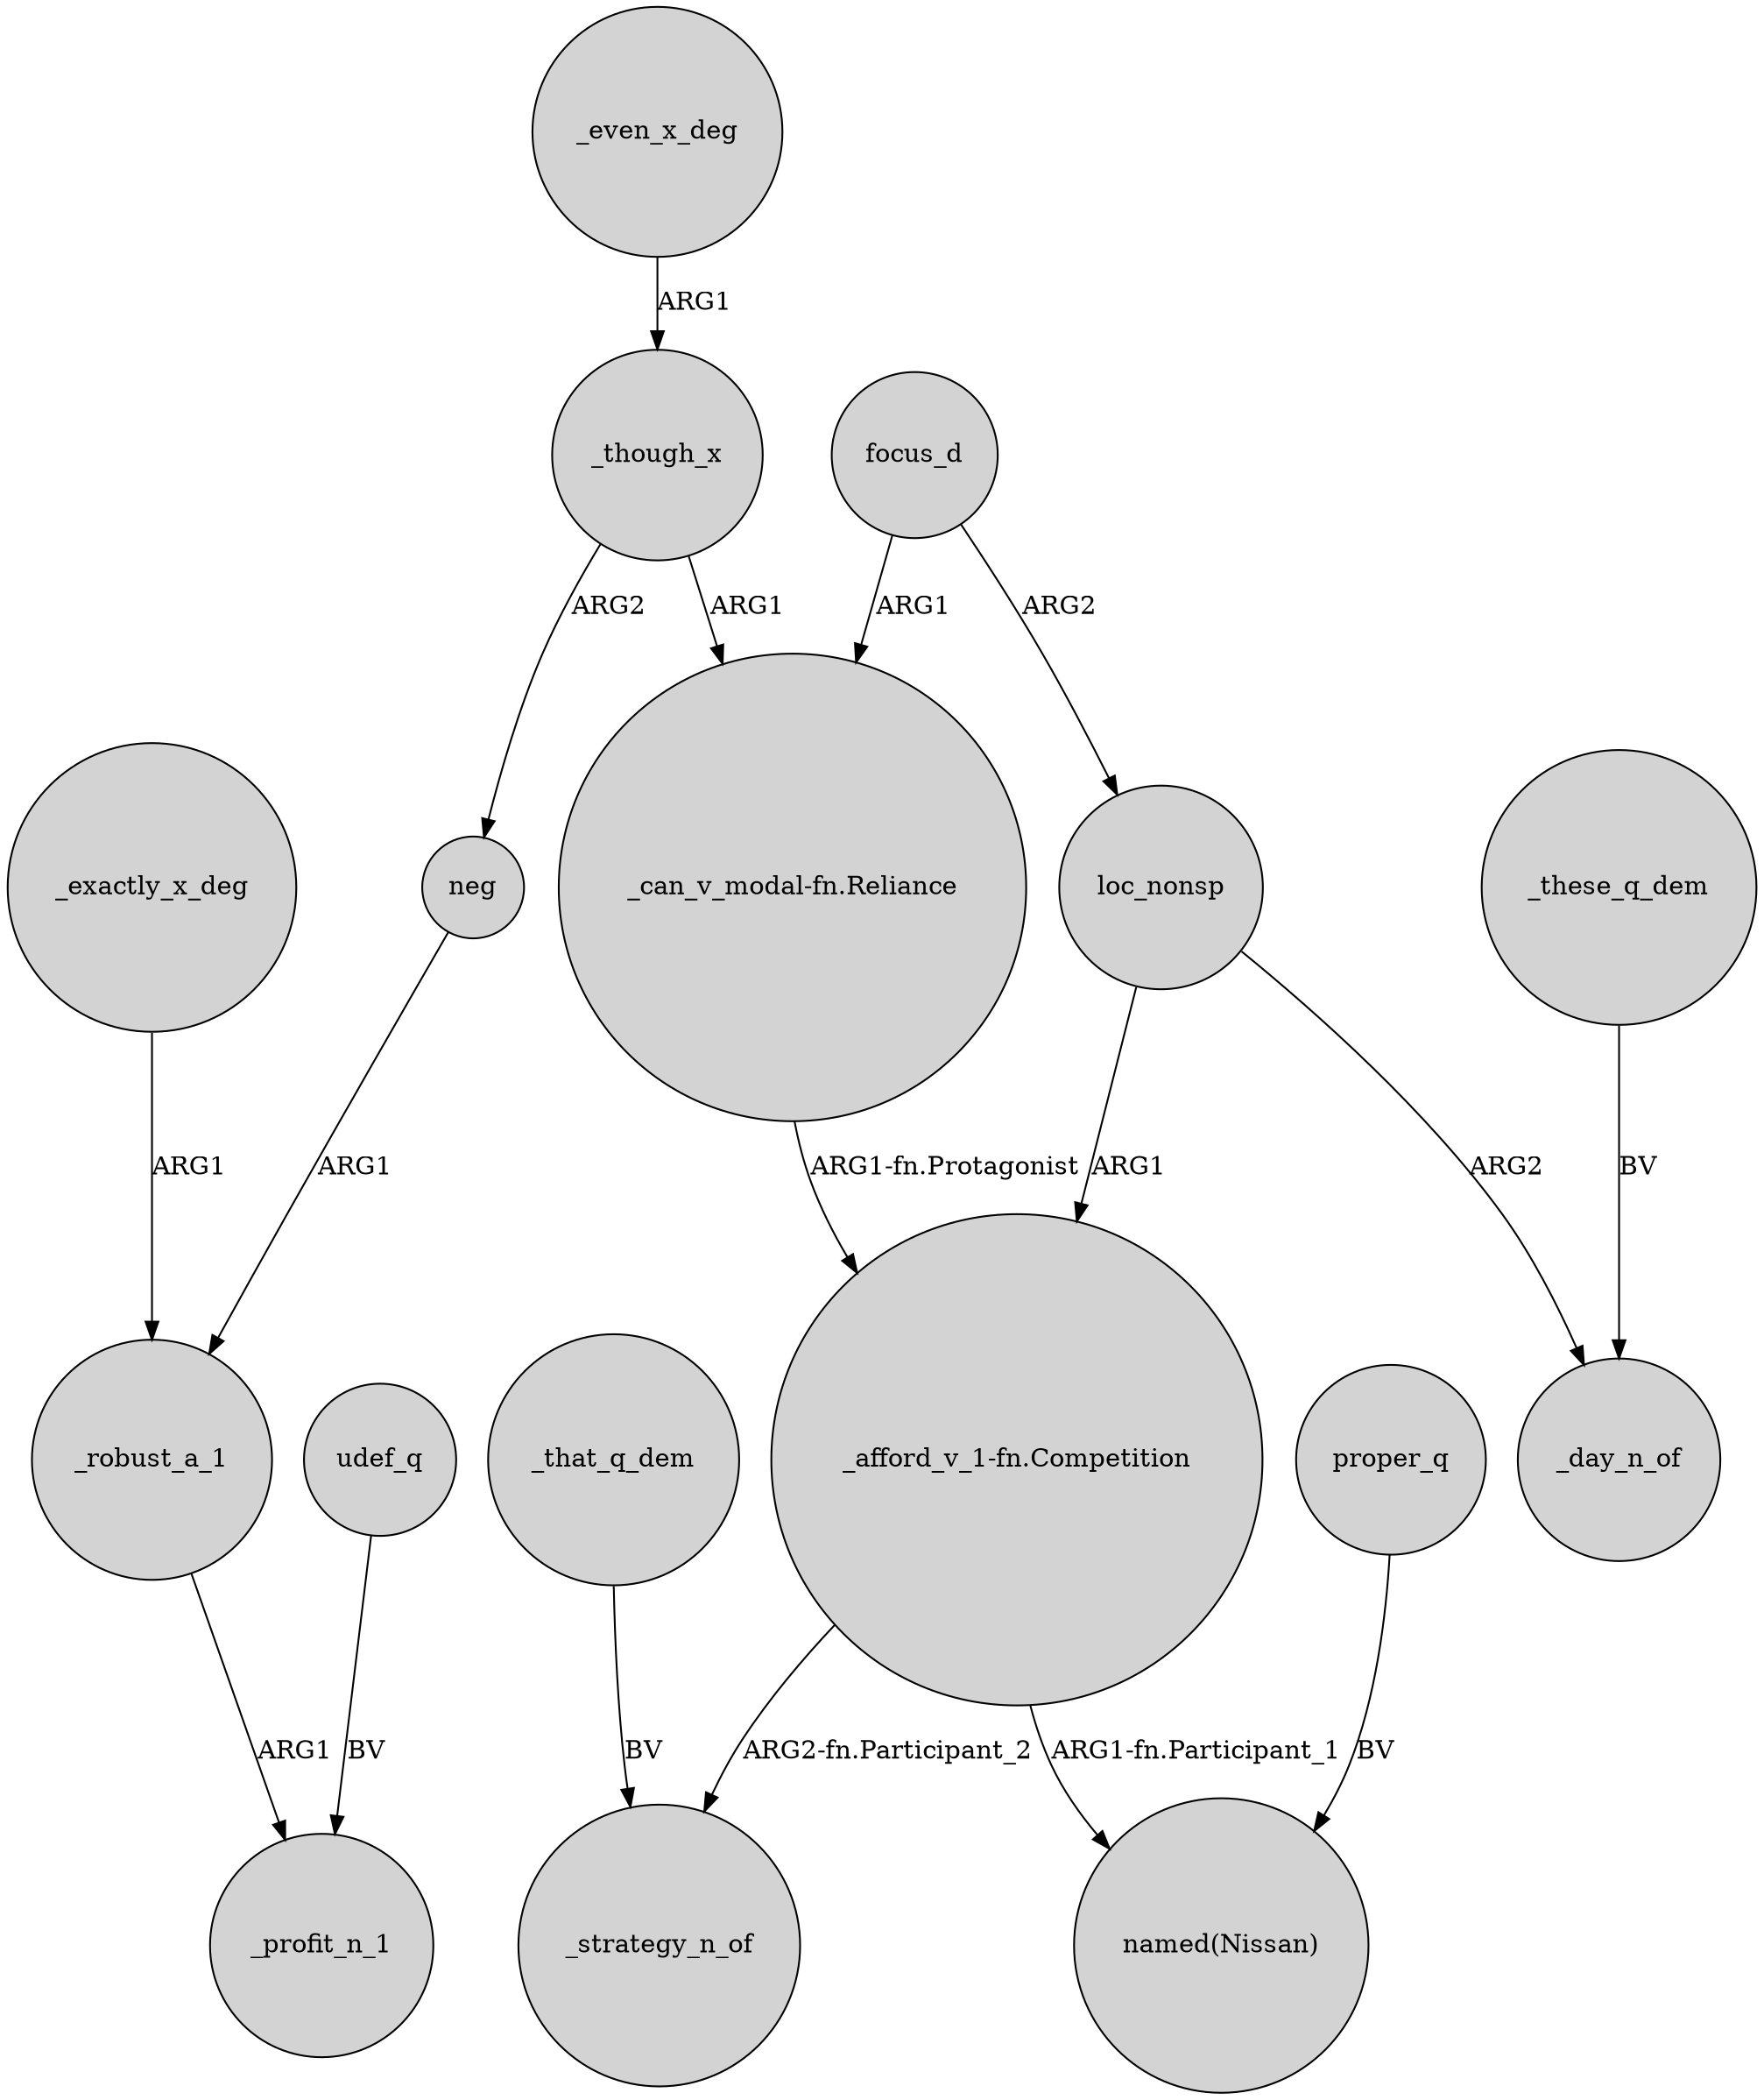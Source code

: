 digraph {
	node [shape=circle style=filled]
	_robust_a_1 -> _profit_n_1 [label=ARG1]
	_exactly_x_deg -> _robust_a_1 [label=ARG1]
	udef_q -> _profit_n_1 [label=BV]
	_that_q_dem -> _strategy_n_of [label=BV]
	focus_d -> "_can_v_modal-fn.Reliance" [label=ARG1]
	neg -> _robust_a_1 [label=ARG1]
	focus_d -> loc_nonsp [label=ARG2]
	_even_x_deg -> _though_x [label=ARG1]
	"_afford_v_1-fn.Competition" -> "named(Nissan)" [label="ARG1-fn.Participant_1"]
	"_afford_v_1-fn.Competition" -> _strategy_n_of [label="ARG2-fn.Participant_2"]
	_these_q_dem -> _day_n_of [label=BV]
	proper_q -> "named(Nissan)" [label=BV]
	loc_nonsp -> _day_n_of [label=ARG2]
	loc_nonsp -> "_afford_v_1-fn.Competition" [label=ARG1]
	"_can_v_modal-fn.Reliance" -> "_afford_v_1-fn.Competition" [label="ARG1-fn.Protagonist"]
	_though_x -> neg [label=ARG2]
	_though_x -> "_can_v_modal-fn.Reliance" [label=ARG1]
}
